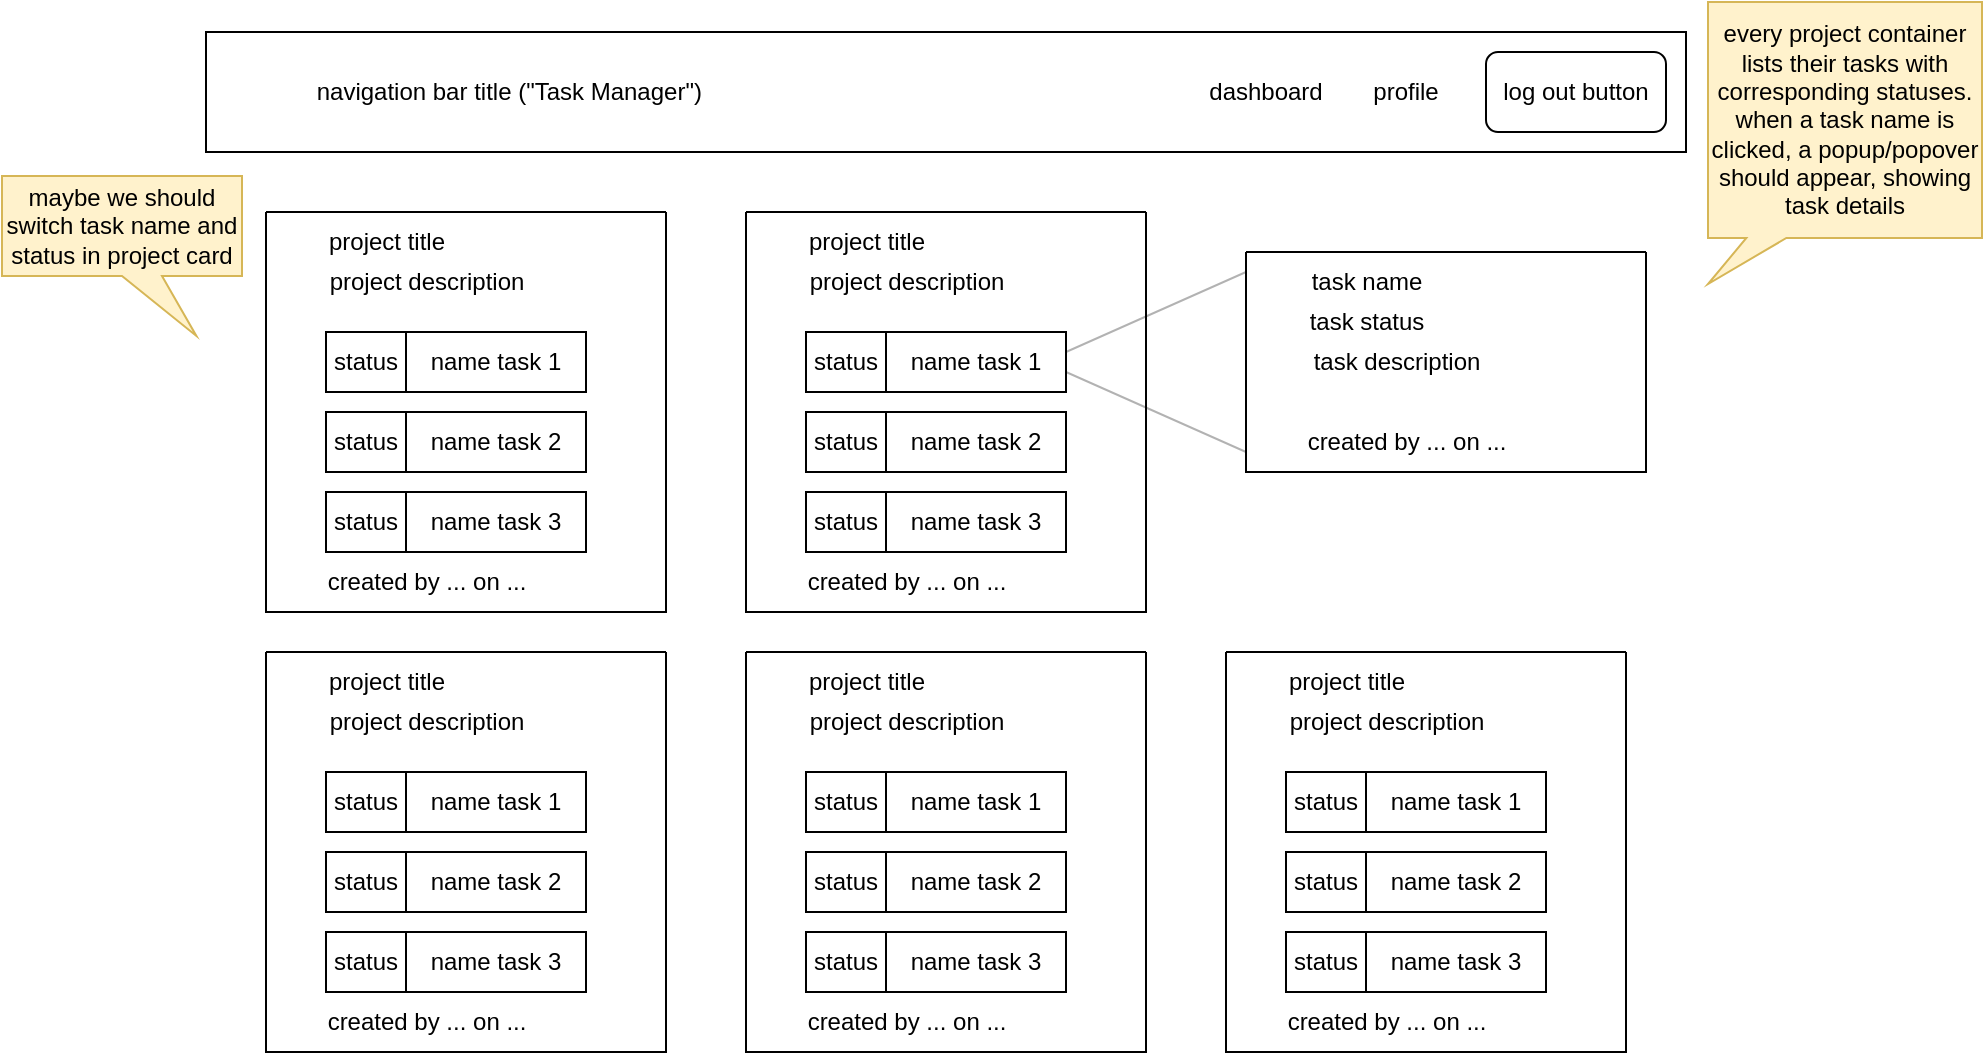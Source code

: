 <mxfile version="24.6.4" type="device">
  <diagram name="Pagina-1" id="xgBbTUGaxAenz8IpjHJa">
    <mxGraphModel dx="1194" dy="727" grid="0" gridSize="10" guides="1" tooltips="1" connect="1" arrows="1" fold="1" page="1" pageScale="1" pageWidth="1600" pageHeight="1200" math="0" shadow="0">
      <root>
        <mxCell id="0" />
        <mxCell id="1" parent="0" />
        <mxCell id="xvURnEesIbQ_wAalwUQ0-1" value="" style="swimlane;startSize=0;" parent="1" vertex="1">
          <mxGeometry x="440" y="240" width="200" height="200" as="geometry">
            <mxRectangle x="440" y="240" width="50" height="40" as="alternateBounds" />
          </mxGeometry>
        </mxCell>
        <mxCell id="xvURnEesIbQ_wAalwUQ0-2" value="project title" style="text;html=1;align=center;verticalAlign=middle;resizable=0;points=[];autosize=1;strokeColor=none;fillColor=none;" parent="xvURnEesIbQ_wAalwUQ0-1" vertex="1">
          <mxGeometry x="20" width="80" height="30" as="geometry" />
        </mxCell>
        <mxCell id="xvURnEesIbQ_wAalwUQ0-3" value="project description" style="text;html=1;align=center;verticalAlign=middle;resizable=0;points=[];autosize=1;strokeColor=none;fillColor=none;" parent="xvURnEesIbQ_wAalwUQ0-1" vertex="1">
          <mxGeometry x="20" y="20" width="120" height="30" as="geometry" />
        </mxCell>
        <mxCell id="xvURnEesIbQ_wAalwUQ0-4" value="created by ... on ..." style="text;html=1;align=center;verticalAlign=middle;resizable=0;points=[];autosize=1;strokeColor=none;fillColor=none;" parent="xvURnEesIbQ_wAalwUQ0-1" vertex="1">
          <mxGeometry x="20" y="170" width="120" height="30" as="geometry" />
        </mxCell>
        <mxCell id="xvURnEesIbQ_wAalwUQ0-8" value="name task 1" style="rounded=0;whiteSpace=wrap;html=1;" parent="xvURnEesIbQ_wAalwUQ0-1" vertex="1">
          <mxGeometry x="70" y="60" width="90" height="30" as="geometry" />
        </mxCell>
        <mxCell id="xvURnEesIbQ_wAalwUQ0-9" value="status" style="rounded=0;whiteSpace=wrap;html=1;" parent="xvURnEesIbQ_wAalwUQ0-1" vertex="1">
          <mxGeometry x="30" y="60" width="40" height="30" as="geometry" />
        </mxCell>
        <mxCell id="xvURnEesIbQ_wAalwUQ0-10" value="name task 2" style="rounded=0;whiteSpace=wrap;html=1;" parent="xvURnEesIbQ_wAalwUQ0-1" vertex="1">
          <mxGeometry x="70" y="100" width="90" height="30" as="geometry" />
        </mxCell>
        <mxCell id="xvURnEesIbQ_wAalwUQ0-11" value="status" style="rounded=0;whiteSpace=wrap;html=1;" parent="xvURnEesIbQ_wAalwUQ0-1" vertex="1">
          <mxGeometry x="30" y="100" width="40" height="30" as="geometry" />
        </mxCell>
        <mxCell id="xvURnEesIbQ_wAalwUQ0-12" value="name task 3" style="rounded=0;whiteSpace=wrap;html=1;" parent="xvURnEesIbQ_wAalwUQ0-1" vertex="1">
          <mxGeometry x="70" y="140" width="90" height="30" as="geometry" />
        </mxCell>
        <mxCell id="xvURnEesIbQ_wAalwUQ0-13" value="status" style="rounded=0;whiteSpace=wrap;html=1;" parent="xvURnEesIbQ_wAalwUQ0-1" vertex="1">
          <mxGeometry x="30" y="140" width="40" height="30" as="geometry" />
        </mxCell>
        <mxCell id="xvURnEesIbQ_wAalwUQ0-14" value="" style="endArrow=none;html=1;rounded=0;opacity=30;" parent="1" edge="1">
          <mxGeometry width="50" height="50" relative="1" as="geometry">
            <mxPoint x="600" y="310" as="sourcePoint" />
            <mxPoint x="690" y="270" as="targetPoint" />
          </mxGeometry>
        </mxCell>
        <mxCell id="xvURnEesIbQ_wAalwUQ0-15" value="" style="endArrow=none;html=1;rounded=0;opacity=30;" parent="1" edge="1">
          <mxGeometry width="50" height="50" relative="1" as="geometry">
            <mxPoint x="600" y="320" as="sourcePoint" />
            <mxPoint x="690" y="360" as="targetPoint" />
          </mxGeometry>
        </mxCell>
        <mxCell id="xvURnEesIbQ_wAalwUQ0-16" value="" style="swimlane;startSize=0;" parent="1" vertex="1">
          <mxGeometry x="690" y="260" width="200" height="110" as="geometry" />
        </mxCell>
        <mxCell id="xvURnEesIbQ_wAalwUQ0-17" value="task name" style="text;html=1;align=center;verticalAlign=middle;resizable=0;points=[];autosize=1;strokeColor=none;fillColor=none;" parent="xvURnEesIbQ_wAalwUQ0-16" vertex="1">
          <mxGeometry x="20" width="80" height="30" as="geometry" />
        </mxCell>
        <mxCell id="xvURnEesIbQ_wAalwUQ0-18" value="task description" style="text;html=1;align=center;verticalAlign=middle;resizable=0;points=[];autosize=1;strokeColor=none;fillColor=none;" parent="xvURnEesIbQ_wAalwUQ0-16" vertex="1">
          <mxGeometry x="20" y="40" width="110" height="30" as="geometry" />
        </mxCell>
        <mxCell id="xvURnEesIbQ_wAalwUQ0-19" value="created by ... on ..." style="text;html=1;align=center;verticalAlign=middle;resizable=0;points=[];autosize=1;strokeColor=none;fillColor=none;" parent="xvURnEesIbQ_wAalwUQ0-16" vertex="1">
          <mxGeometry x="20" y="80" width="120" height="30" as="geometry" />
        </mxCell>
        <mxCell id="xvURnEesIbQ_wAalwUQ0-20" value="task status" style="text;html=1;align=center;verticalAlign=middle;resizable=0;points=[];autosize=1;strokeColor=none;fillColor=none;" parent="xvURnEesIbQ_wAalwUQ0-16" vertex="1">
          <mxGeometry x="20" y="20" width="80" height="30" as="geometry" />
        </mxCell>
        <mxCell id="xvURnEesIbQ_wAalwUQ0-31" value="" style="swimlane;startSize=0;" parent="1" vertex="1">
          <mxGeometry x="440" y="460" width="200" height="200" as="geometry">
            <mxRectangle x="440" y="240" width="50" height="40" as="alternateBounds" />
          </mxGeometry>
        </mxCell>
        <mxCell id="xvURnEesIbQ_wAalwUQ0-32" value="project title" style="text;html=1;align=center;verticalAlign=middle;resizable=0;points=[];autosize=1;strokeColor=none;fillColor=none;" parent="xvURnEesIbQ_wAalwUQ0-31" vertex="1">
          <mxGeometry x="20" width="80" height="30" as="geometry" />
        </mxCell>
        <mxCell id="xvURnEesIbQ_wAalwUQ0-33" value="project description" style="text;html=1;align=center;verticalAlign=middle;resizable=0;points=[];autosize=1;strokeColor=none;fillColor=none;" parent="xvURnEesIbQ_wAalwUQ0-31" vertex="1">
          <mxGeometry x="20" y="20" width="120" height="30" as="geometry" />
        </mxCell>
        <mxCell id="xvURnEesIbQ_wAalwUQ0-34" value="created by ... on ..." style="text;html=1;align=center;verticalAlign=middle;resizable=0;points=[];autosize=1;strokeColor=none;fillColor=none;" parent="xvURnEesIbQ_wAalwUQ0-31" vertex="1">
          <mxGeometry x="20" y="170" width="120" height="30" as="geometry" />
        </mxCell>
        <mxCell id="xvURnEesIbQ_wAalwUQ0-35" value="name task 1" style="rounded=0;whiteSpace=wrap;html=1;" parent="xvURnEesIbQ_wAalwUQ0-31" vertex="1">
          <mxGeometry x="70" y="60" width="90" height="30" as="geometry" />
        </mxCell>
        <mxCell id="xvURnEesIbQ_wAalwUQ0-36" value="status" style="rounded=0;whiteSpace=wrap;html=1;" parent="xvURnEesIbQ_wAalwUQ0-31" vertex="1">
          <mxGeometry x="30" y="60" width="40" height="30" as="geometry" />
        </mxCell>
        <mxCell id="xvURnEesIbQ_wAalwUQ0-37" value="name task 2" style="rounded=0;whiteSpace=wrap;html=1;" parent="xvURnEesIbQ_wAalwUQ0-31" vertex="1">
          <mxGeometry x="70" y="100" width="90" height="30" as="geometry" />
        </mxCell>
        <mxCell id="xvURnEesIbQ_wAalwUQ0-38" value="status" style="rounded=0;whiteSpace=wrap;html=1;" parent="xvURnEesIbQ_wAalwUQ0-31" vertex="1">
          <mxGeometry x="30" y="100" width="40" height="30" as="geometry" />
        </mxCell>
        <mxCell id="xvURnEesIbQ_wAalwUQ0-39" value="name task 3" style="rounded=0;whiteSpace=wrap;html=1;" parent="xvURnEesIbQ_wAalwUQ0-31" vertex="1">
          <mxGeometry x="70" y="140" width="90" height="30" as="geometry" />
        </mxCell>
        <mxCell id="xvURnEesIbQ_wAalwUQ0-40" value="status" style="rounded=0;whiteSpace=wrap;html=1;" parent="xvURnEesIbQ_wAalwUQ0-31" vertex="1">
          <mxGeometry x="30" y="140" width="40" height="30" as="geometry" />
        </mxCell>
        <mxCell id="xvURnEesIbQ_wAalwUQ0-41" value="" style="swimlane;startSize=0;" parent="1" vertex="1">
          <mxGeometry x="680" y="460" width="200" height="200" as="geometry">
            <mxRectangle x="440" y="240" width="50" height="40" as="alternateBounds" />
          </mxGeometry>
        </mxCell>
        <mxCell id="xvURnEesIbQ_wAalwUQ0-42" value="project title" style="text;html=1;align=center;verticalAlign=middle;resizable=0;points=[];autosize=1;strokeColor=none;fillColor=none;" parent="xvURnEesIbQ_wAalwUQ0-41" vertex="1">
          <mxGeometry x="20" width="80" height="30" as="geometry" />
        </mxCell>
        <mxCell id="xvURnEesIbQ_wAalwUQ0-43" value="project description" style="text;html=1;align=center;verticalAlign=middle;resizable=0;points=[];autosize=1;strokeColor=none;fillColor=none;" parent="xvURnEesIbQ_wAalwUQ0-41" vertex="1">
          <mxGeometry x="20" y="20" width="120" height="30" as="geometry" />
        </mxCell>
        <mxCell id="xvURnEesIbQ_wAalwUQ0-44" value="created by ... on ..." style="text;html=1;align=center;verticalAlign=middle;resizable=0;points=[];autosize=1;strokeColor=none;fillColor=none;" parent="xvURnEesIbQ_wAalwUQ0-41" vertex="1">
          <mxGeometry x="20" y="170" width="120" height="30" as="geometry" />
        </mxCell>
        <mxCell id="xvURnEesIbQ_wAalwUQ0-45" value="name task 1" style="rounded=0;whiteSpace=wrap;html=1;" parent="xvURnEesIbQ_wAalwUQ0-41" vertex="1">
          <mxGeometry x="70" y="60" width="90" height="30" as="geometry" />
        </mxCell>
        <mxCell id="xvURnEesIbQ_wAalwUQ0-46" value="status" style="rounded=0;whiteSpace=wrap;html=1;" parent="xvURnEesIbQ_wAalwUQ0-41" vertex="1">
          <mxGeometry x="30" y="60" width="40" height="30" as="geometry" />
        </mxCell>
        <mxCell id="xvURnEesIbQ_wAalwUQ0-47" value="name task 2" style="rounded=0;whiteSpace=wrap;html=1;" parent="xvURnEesIbQ_wAalwUQ0-41" vertex="1">
          <mxGeometry x="70" y="100" width="90" height="30" as="geometry" />
        </mxCell>
        <mxCell id="xvURnEesIbQ_wAalwUQ0-48" value="status" style="rounded=0;whiteSpace=wrap;html=1;" parent="xvURnEesIbQ_wAalwUQ0-41" vertex="1">
          <mxGeometry x="30" y="100" width="40" height="30" as="geometry" />
        </mxCell>
        <mxCell id="xvURnEesIbQ_wAalwUQ0-49" value="name task 3" style="rounded=0;whiteSpace=wrap;html=1;" parent="xvURnEesIbQ_wAalwUQ0-41" vertex="1">
          <mxGeometry x="70" y="140" width="90" height="30" as="geometry" />
        </mxCell>
        <mxCell id="xvURnEesIbQ_wAalwUQ0-50" value="status" style="rounded=0;whiteSpace=wrap;html=1;" parent="xvURnEesIbQ_wAalwUQ0-41" vertex="1">
          <mxGeometry x="30" y="140" width="40" height="30" as="geometry" />
        </mxCell>
        <mxCell id="xvURnEesIbQ_wAalwUQ0-61" value="" style="swimlane;startSize=0;" parent="1" vertex="1">
          <mxGeometry x="200" y="460" width="200" height="200" as="geometry">
            <mxRectangle x="440" y="240" width="50" height="40" as="alternateBounds" />
          </mxGeometry>
        </mxCell>
        <mxCell id="xvURnEesIbQ_wAalwUQ0-62" value="project title" style="text;html=1;align=center;verticalAlign=middle;resizable=0;points=[];autosize=1;strokeColor=none;fillColor=none;" parent="xvURnEesIbQ_wAalwUQ0-61" vertex="1">
          <mxGeometry x="20" width="80" height="30" as="geometry" />
        </mxCell>
        <mxCell id="xvURnEesIbQ_wAalwUQ0-63" value="project description" style="text;html=1;align=center;verticalAlign=middle;resizable=0;points=[];autosize=1;strokeColor=none;fillColor=none;" parent="xvURnEesIbQ_wAalwUQ0-61" vertex="1">
          <mxGeometry x="20" y="20" width="120" height="30" as="geometry" />
        </mxCell>
        <mxCell id="xvURnEesIbQ_wAalwUQ0-64" value="created by ... on ..." style="text;html=1;align=center;verticalAlign=middle;resizable=0;points=[];autosize=1;strokeColor=none;fillColor=none;" parent="xvURnEesIbQ_wAalwUQ0-61" vertex="1">
          <mxGeometry x="20" y="170" width="120" height="30" as="geometry" />
        </mxCell>
        <mxCell id="xvURnEesIbQ_wAalwUQ0-65" value="name task 1" style="rounded=0;whiteSpace=wrap;html=1;" parent="xvURnEesIbQ_wAalwUQ0-61" vertex="1">
          <mxGeometry x="70" y="60" width="90" height="30" as="geometry" />
        </mxCell>
        <mxCell id="xvURnEesIbQ_wAalwUQ0-66" value="status" style="rounded=0;whiteSpace=wrap;html=1;" parent="xvURnEesIbQ_wAalwUQ0-61" vertex="1">
          <mxGeometry x="30" y="60" width="40" height="30" as="geometry" />
        </mxCell>
        <mxCell id="xvURnEesIbQ_wAalwUQ0-67" value="name task 2" style="rounded=0;whiteSpace=wrap;html=1;" parent="xvURnEesIbQ_wAalwUQ0-61" vertex="1">
          <mxGeometry x="70" y="100" width="90" height="30" as="geometry" />
        </mxCell>
        <mxCell id="xvURnEesIbQ_wAalwUQ0-68" value="status" style="rounded=0;whiteSpace=wrap;html=1;" parent="xvURnEesIbQ_wAalwUQ0-61" vertex="1">
          <mxGeometry x="30" y="100" width="40" height="30" as="geometry" />
        </mxCell>
        <mxCell id="xvURnEesIbQ_wAalwUQ0-69" value="name task 3" style="rounded=0;whiteSpace=wrap;html=1;" parent="xvURnEesIbQ_wAalwUQ0-61" vertex="1">
          <mxGeometry x="70" y="140" width="90" height="30" as="geometry" />
        </mxCell>
        <mxCell id="xvURnEesIbQ_wAalwUQ0-70" value="status" style="rounded=0;whiteSpace=wrap;html=1;" parent="xvURnEesIbQ_wAalwUQ0-61" vertex="1">
          <mxGeometry x="30" y="140" width="40" height="30" as="geometry" />
        </mxCell>
        <mxCell id="xvURnEesIbQ_wAalwUQ0-71" value="" style="swimlane;startSize=0;" parent="1" vertex="1">
          <mxGeometry x="200" y="240" width="200" height="200" as="geometry">
            <mxRectangle x="440" y="240" width="50" height="40" as="alternateBounds" />
          </mxGeometry>
        </mxCell>
        <mxCell id="xvURnEesIbQ_wAalwUQ0-72" value="project title" style="text;html=1;align=center;verticalAlign=middle;resizable=0;points=[];autosize=1;strokeColor=none;fillColor=none;" parent="xvURnEesIbQ_wAalwUQ0-71" vertex="1">
          <mxGeometry x="20" width="80" height="30" as="geometry" />
        </mxCell>
        <mxCell id="xvURnEesIbQ_wAalwUQ0-73" value="project description" style="text;html=1;align=center;verticalAlign=middle;resizable=0;points=[];autosize=1;strokeColor=none;fillColor=none;" parent="xvURnEesIbQ_wAalwUQ0-71" vertex="1">
          <mxGeometry x="20" y="20" width="120" height="30" as="geometry" />
        </mxCell>
        <mxCell id="xvURnEesIbQ_wAalwUQ0-74" value="created by ... on ..." style="text;html=1;align=center;verticalAlign=middle;resizable=0;points=[];autosize=1;strokeColor=none;fillColor=none;" parent="xvURnEesIbQ_wAalwUQ0-71" vertex="1">
          <mxGeometry x="20" y="170" width="120" height="30" as="geometry" />
        </mxCell>
        <mxCell id="xvURnEesIbQ_wAalwUQ0-75" value="name task 1" style="rounded=0;whiteSpace=wrap;html=1;" parent="xvURnEesIbQ_wAalwUQ0-71" vertex="1">
          <mxGeometry x="70" y="60" width="90" height="30" as="geometry" />
        </mxCell>
        <mxCell id="xvURnEesIbQ_wAalwUQ0-76" value="status" style="rounded=0;whiteSpace=wrap;html=1;" parent="xvURnEesIbQ_wAalwUQ0-71" vertex="1">
          <mxGeometry x="30" y="60" width="40" height="30" as="geometry" />
        </mxCell>
        <mxCell id="xvURnEesIbQ_wAalwUQ0-77" value="name task 2" style="rounded=0;whiteSpace=wrap;html=1;" parent="xvURnEesIbQ_wAalwUQ0-71" vertex="1">
          <mxGeometry x="70" y="100" width="90" height="30" as="geometry" />
        </mxCell>
        <mxCell id="xvURnEesIbQ_wAalwUQ0-78" value="status" style="rounded=0;whiteSpace=wrap;html=1;" parent="xvURnEesIbQ_wAalwUQ0-71" vertex="1">
          <mxGeometry x="30" y="100" width="40" height="30" as="geometry" />
        </mxCell>
        <mxCell id="xvURnEesIbQ_wAalwUQ0-79" value="name task 3" style="rounded=0;whiteSpace=wrap;html=1;" parent="xvURnEesIbQ_wAalwUQ0-71" vertex="1">
          <mxGeometry x="70" y="140" width="90" height="30" as="geometry" />
        </mxCell>
        <mxCell id="xvURnEesIbQ_wAalwUQ0-80" value="status" style="rounded=0;whiteSpace=wrap;html=1;" parent="xvURnEesIbQ_wAalwUQ0-71" vertex="1">
          <mxGeometry x="30" y="140" width="40" height="30" as="geometry" />
        </mxCell>
        <mxCell id="xvURnEesIbQ_wAalwUQ0-81" value="&lt;span style=&quot;white-space: pre;&quot;&gt;&#x9;&lt;/span&gt;&lt;span style=&quot;white-space: pre;&quot;&gt;&#x9;&lt;/span&gt;navigation bar title (&quot;Task Manager&quot;)" style="rounded=0;whiteSpace=wrap;html=1;align=left;" parent="1" vertex="1">
          <mxGeometry x="170" y="150" width="740" height="60" as="geometry" />
        </mxCell>
        <mxCell id="xvURnEesIbQ_wAalwUQ0-83" value="log out button" style="rounded=1;whiteSpace=wrap;html=1;" parent="1" vertex="1">
          <mxGeometry x="810" y="160" width="90" height="40" as="geometry" />
        </mxCell>
        <mxCell id="xvURnEesIbQ_wAalwUQ0-84" value="profile" style="text;html=1;align=center;verticalAlign=middle;whiteSpace=wrap;rounded=0;" parent="1" vertex="1">
          <mxGeometry x="740" y="165" width="60" height="30" as="geometry" />
        </mxCell>
        <mxCell id="IIklK6UxjJBZ_3fA3fXm-1" value="dashboard" style="text;html=1;align=center;verticalAlign=middle;whiteSpace=wrap;rounded=0;" vertex="1" parent="1">
          <mxGeometry x="670" y="165" width="60" height="30" as="geometry" />
        </mxCell>
        <mxCell id="IIklK6UxjJBZ_3fA3fXm-2" value="every project container lists their tasks with corresponding statuses.&lt;div&gt;when a task name is clicked, a popup/popover should appear, showing task details&lt;/div&gt;" style="shape=callout;whiteSpace=wrap;html=1;perimeter=calloutPerimeter;fillColor=#fff2cc;strokeColor=#d6b656;position2=0;size=23;position=0.14;" vertex="1" parent="1">
          <mxGeometry x="921" y="135" width="137" height="141" as="geometry" />
        </mxCell>
        <mxCell id="xvURnEesIbQ_wAalwUQ0-87" value="maybe we should switch task name and status in project card" style="shape=callout;whiteSpace=wrap;html=1;perimeter=calloutPerimeter;fillColor=#fff2cc;strokeColor=#d6b656;position2=0.81;" parent="1" vertex="1">
          <mxGeometry x="68" y="222" width="120" height="80" as="geometry" />
        </mxCell>
      </root>
    </mxGraphModel>
  </diagram>
</mxfile>
